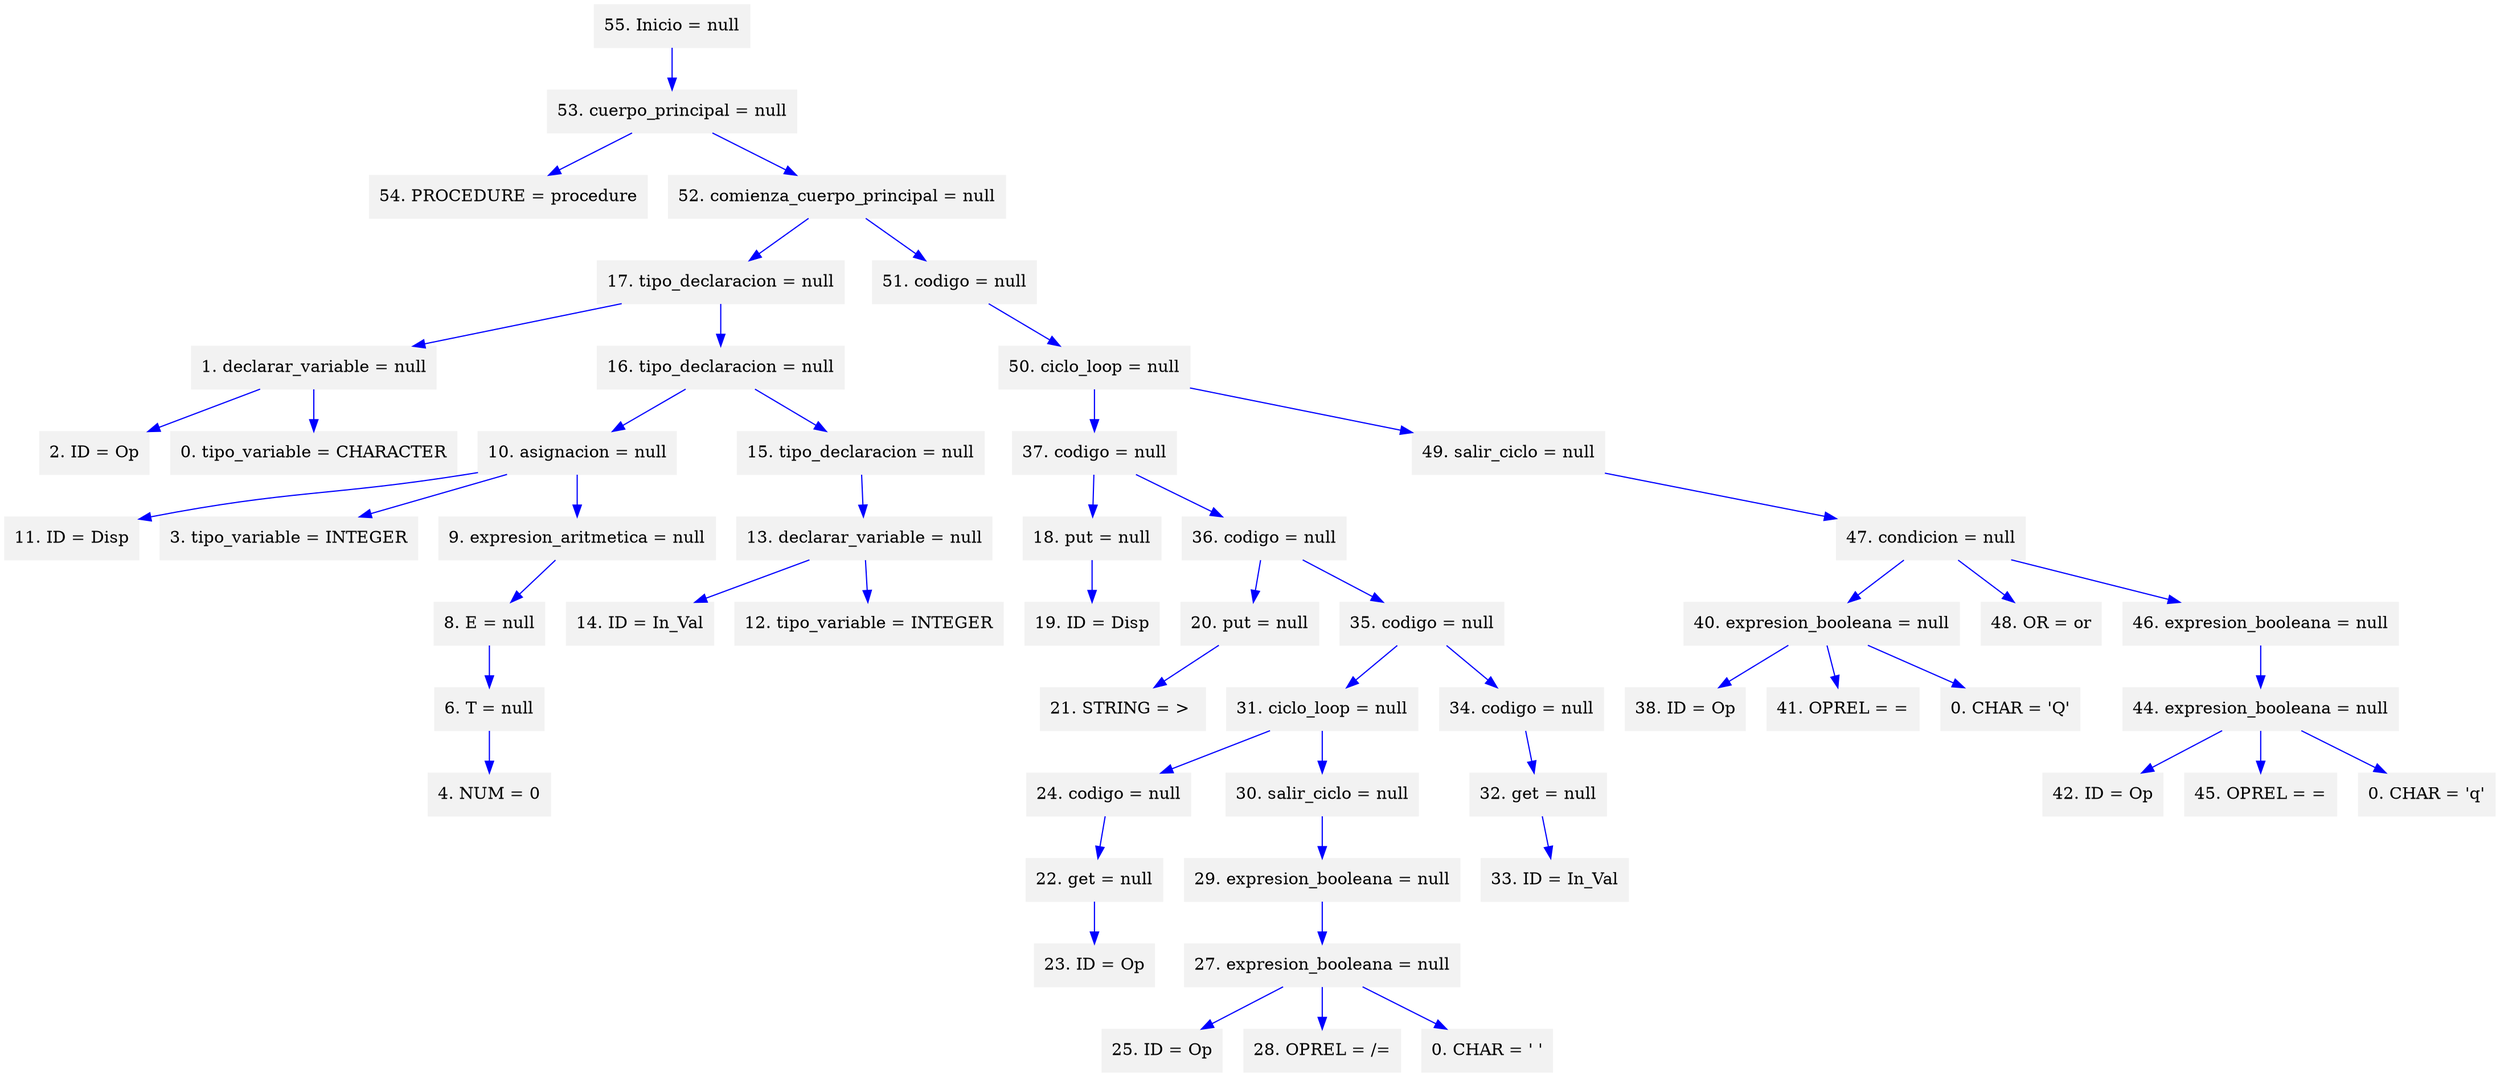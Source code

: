digraph G {node[shape=box, style=filled, color=Gray95]; edge[color=blue];rankdir=UD 

"55. Inicio = null"->"53. cuerpo_principal = null""53. cuerpo_principal = null"->"54. PROCEDURE = procedure""53. cuerpo_principal = null"->"52. comienza_cuerpo_principal = null""52. comienza_cuerpo_principal = null"->"17. tipo_declaracion = null""17. tipo_declaracion = null"->"1. declarar_variable = null""1. declarar_variable = null"->"2. ID = Op""1. declarar_variable = null"->"0. tipo_variable = CHARACTER""17. tipo_declaracion = null"->"16. tipo_declaracion = null""16. tipo_declaracion = null"->"10. asignacion = null""10. asignacion = null"->"11. ID = Disp""10. asignacion = null"->"3. tipo_variable = INTEGER""10. asignacion = null"->"9. expresion_aritmetica = null""9. expresion_aritmetica = null"->"8. E = null""8. E = null"->"6. T = null""6. T = null"->"4. NUM = 0""16. tipo_declaracion = null"->"15. tipo_declaracion = null""15. tipo_declaracion = null"->"13. declarar_variable = null""13. declarar_variable = null"->"14. ID = In_Val""13. declarar_variable = null"->"12. tipo_variable = INTEGER""52. comienza_cuerpo_principal = null"->"51. codigo = null""51. codigo = null"->"50. ciclo_loop = null""50. ciclo_loop = null"->"37. codigo = null""37. codigo = null"->"18. put = null""18. put = null"->"19. ID = Disp""37. codigo = null"->"36. codigo = null""36. codigo = null"->"20. put = null""20. put = null"->"21. STRING = > ""36. codigo = null"->"35. codigo = null""35. codigo = null"->"31. ciclo_loop = null""31. ciclo_loop = null"->"24. codigo = null""24. codigo = null"->"22. get = null""22. get = null"->"23. ID = Op""31. ciclo_loop = null"->"30. salir_ciclo = null""30. salir_ciclo = null"->"29. expresion_booleana = null""29. expresion_booleana = null"->"27. expresion_booleana = null""27. expresion_booleana = null"->"25. ID = Op""27. expresion_booleana = null"->"28. OPREL = /=""27. expresion_booleana = null"->"0. CHAR = ' '""35. codigo = null"->"34. codigo = null""34. codigo = null"->"32. get = null""32. get = null"->"33. ID = In_Val""50. ciclo_loop = null"->"49. salir_ciclo = null""49. salir_ciclo = null"->"47. condicion = null""47. condicion = null"->"40. expresion_booleana = null""40. expresion_booleana = null"->"38. ID = Op""40. expresion_booleana = null"->"41. OPREL = =""40. expresion_booleana = null"->"0. CHAR = 'Q'""47. condicion = null"->"48. OR = or""47. condicion = null"->"46. expresion_booleana = null""46. expresion_booleana = null"->"44. expresion_booleana = null""44. expresion_booleana = null"->"42. ID = Op""44. expresion_booleana = null"->"45. OPREL = =""44. expresion_booleana = null"->"0. CHAR = 'q'"

}
